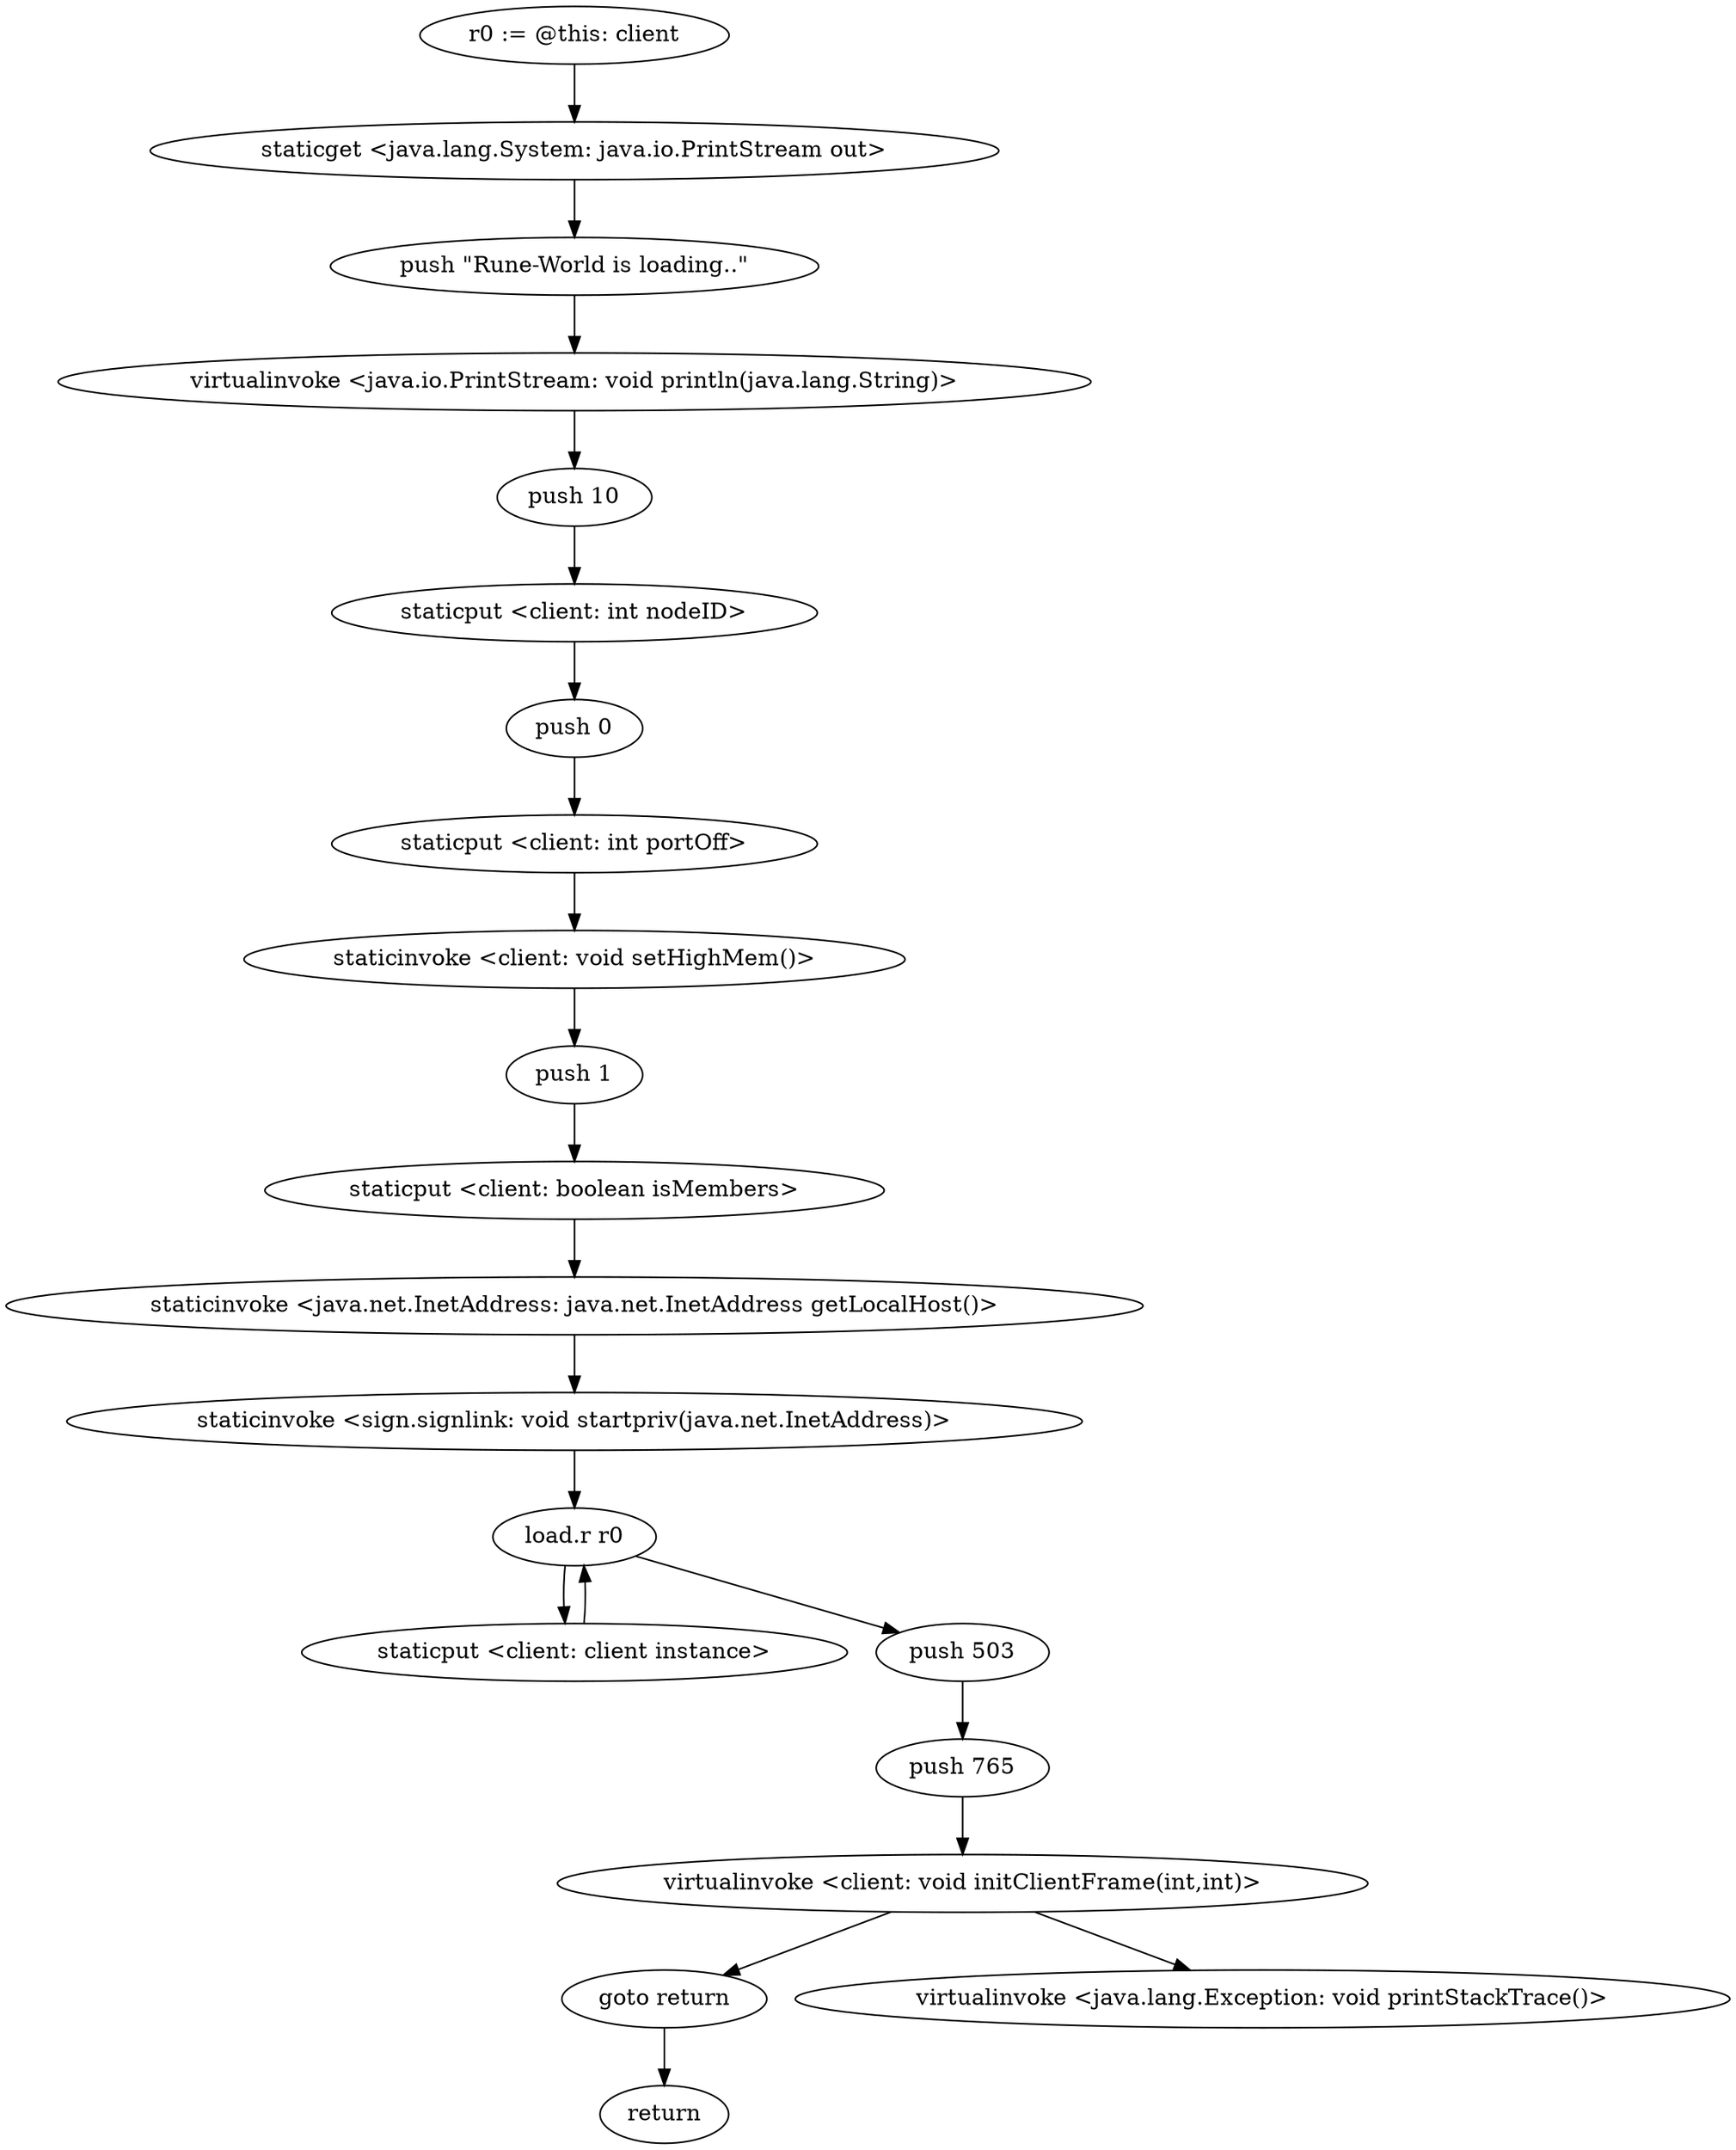 digraph "" {
    "r0 := @this: client"
    "staticget <java.lang.System: java.io.PrintStream out>"
    "r0 := @this: client"->"staticget <java.lang.System: java.io.PrintStream out>";
    "push \"Rune-World is loading..\""
    "staticget <java.lang.System: java.io.PrintStream out>"->"push \"Rune-World is loading..\"";
    "virtualinvoke <java.io.PrintStream: void println(java.lang.String)>"
    "push \"Rune-World is loading..\""->"virtualinvoke <java.io.PrintStream: void println(java.lang.String)>";
    "push 10"
    "virtualinvoke <java.io.PrintStream: void println(java.lang.String)>"->"push 10";
    "staticput <client: int nodeID>"
    "push 10"->"staticput <client: int nodeID>";
    "push 0"
    "staticput <client: int nodeID>"->"push 0";
    "staticput <client: int portOff>"
    "push 0"->"staticput <client: int portOff>";
    "staticinvoke <client: void setHighMem()>"
    "staticput <client: int portOff>"->"staticinvoke <client: void setHighMem()>";
    "push 1"
    "staticinvoke <client: void setHighMem()>"->"push 1";
    "staticput <client: boolean isMembers>"
    "push 1"->"staticput <client: boolean isMembers>";
    "staticinvoke <java.net.InetAddress: java.net.InetAddress getLocalHost()>"
    "staticput <client: boolean isMembers>"->"staticinvoke <java.net.InetAddress: java.net.InetAddress getLocalHost()>";
    "staticinvoke <sign.signlink: void startpriv(java.net.InetAddress)>"
    "staticinvoke <java.net.InetAddress: java.net.InetAddress getLocalHost()>"->"staticinvoke <sign.signlink: void startpriv(java.net.InetAddress)>";
    "load.r r0"
    "staticinvoke <sign.signlink: void startpriv(java.net.InetAddress)>"->"load.r r0";
    "staticput <client: client instance>"
    "load.r r0"->"staticput <client: client instance>";
    "staticput <client: client instance>"->"load.r r0";
    "push 503"
    "load.r r0"->"push 503";
    "push 765"
    "push 503"->"push 765";
    "virtualinvoke <client: void initClientFrame(int,int)>"
    "push 765"->"virtualinvoke <client: void initClientFrame(int,int)>";
    "goto return"
    "virtualinvoke <client: void initClientFrame(int,int)>"->"goto return";
    "return"
    "goto return"->"return";
    "virtualinvoke <java.lang.Exception: void printStackTrace()>"
    "virtualinvoke <client: void initClientFrame(int,int)>"->"virtualinvoke <java.lang.Exception: void printStackTrace()>";
}
